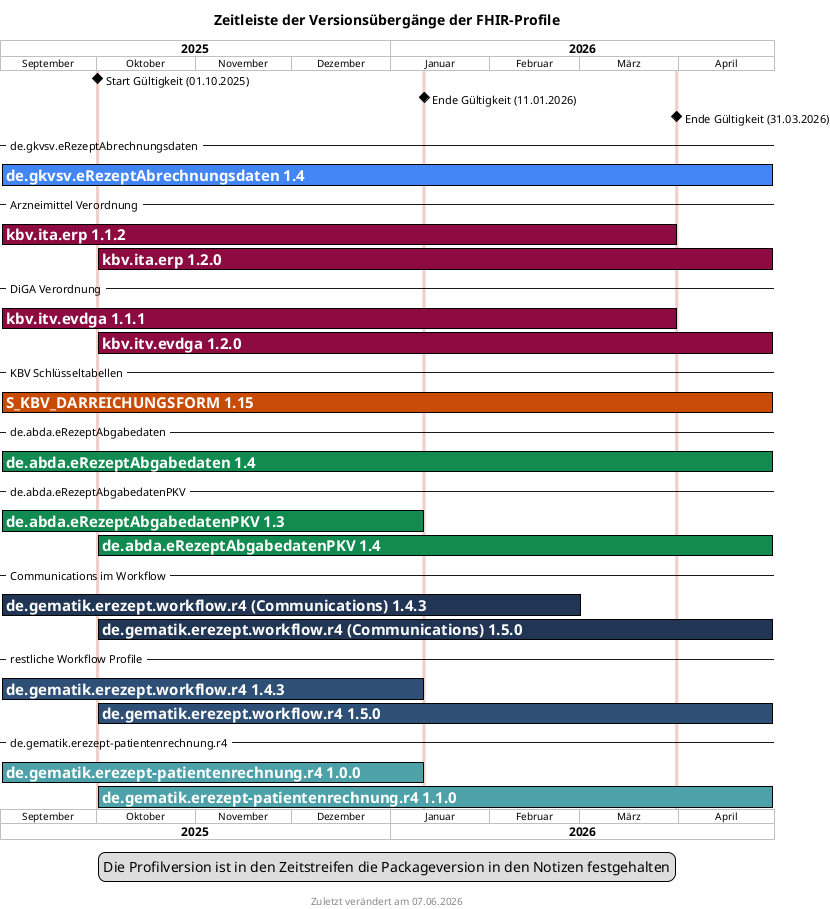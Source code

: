 @startgantt fhir_version_timeline
language de
' Define color variables
!define gkvcolor #4285f4
!define kbvcolor #8D0B41
!define kbvcolor_st #c84c05
!define davcolor #118B50
!define gematikcolor #2E5077
!define gematikcolor_com #213555
!define gematikcolor_2 #4DA1A9
!define gematikcolor_backup #95190C
!define datelinecolor #EFD0CA
!define separatorcolor #EFD0CA
 
<style>
ganttDiagram {
   task {
      BackGroundColor GreenYellow
      LineColor Green
      FontColor white
      FontSize 15
      FontStyle bold
   }
   undone {
      BackGroundColor #F9C22E
      FontColor black
      FontSize 15
      FontStyle bold    
   }
}
</style>
title Zeitleiste der Versionsübergänge der FHIR-Profile
footer Zuletzt verändert am %date("dd.MM.yyyy")
 
projectscale monthly zoom 3
Project starts 2025-09-01
 
2025-10-01 is colored datelinecolor 
2026-01-11 is colored datelinecolor 
2026-03-31 is colored datelinecolor
 
[Start Gültigkeit (01.10.2025)] happens on 2025-10-01
[Ende Gültigkeit (11.01.2026)] happens on 2026-01-11
[Ende Gültigkeit (31.03.2026)] happens on 2026-03-31
 
-- de.gkvsv.eRezeptAbrechnungsdaten --
[de.gkvsv.eRezeptAbrechnungsdaten 1.4] starts 2025-09-01 and ends 2026-04-30
[de.gkvsv.eRezeptAbrechnungsdaten 1.4] is colored in gkvcolor/black
 
-- Arzneimittel Verordnung --
 
[kbv.ita.erp 1.1.2] starts 2025-09-01 and ends 2026-03-31
[kbv.ita.erp 1.1.2] is colored in kbvcolor/black 
[kbv.ita.erp 1.2.0] starts 2025-10-01 and ends 2026-04-30
[kbv.ita.erp 1.2.0] is colored in kbvcolor/black
 
-- DiGA Verordnung --
 
[kbv.itv.evdga 1.1.1] starts 2025-09-01 and ends 2026-03-31
[kbv.itv.evdga 1.1.1] is colored in kbvcolor/black 
[kbv.itv.evdga 1.2.0] starts 2025-10-01 and ends 2026-04-30
[kbv.itv.evdga 1.2.0] is colored in kbvcolor/black
 
-- KBV Schlüsseltabellen --
[S_KBV_DARREICHUNGSFORM 1.15] starts 2025-09-01 and ends 2026-04-30
[S_KBV_DARREICHUNGSFORM 1.15] is colored in kbvcolor_st/black
 
-- de.abda.eRezeptAbgabedaten --
[de.abda.eRezeptAbgabedaten 1.4] starts 2025-09-01 and ends 2026-04-30
[de.abda.eRezeptAbgabedaten 1.4] is colored in davcolor/black
 
-- de.abda.eRezeptAbgabedatenPKV --
[de.abda.eRezeptAbgabedatenPKV 1.3] starts 2025-09-01 and ends 2026-01-11
[de.abda.eRezeptAbgabedatenPKV 1.3] is colored in davcolor/black 
[de.abda.eRezeptAbgabedatenPKV 1.4] starts 2025-10-01 and ends 2026-04-30
[de.abda.eRezeptAbgabedatenPKV 1.4] is colored in davcolor/black
 
-- Communications im Workflow --
 
[de.gematik.erezept.workflow.r4 (Communications) 1.4.3] starts 2025-09-01 and ends 2026-03-01
' [de.gematik.erezept.workflow.r4 (Communications) 1.4.3] is 0% complete
[de.gematik.erezept.workflow.r4 (Communications) 1.4.3] is colored in gematikcolor_com/black
[de.gematik.erezept.workflow.r4 (Communications) 1.5.0] starts 2025-10-01 and ends 2026-04-30
[de.gematik.erezept.workflow.r4 (Communications) 1.5.0] is colored in gematikcolor_com/black
 
-- restliche Workflow Profile --
[de.gematik.erezept.workflow.r4 1.4.3] starts 2025-09-01 and ends 2026-01-11
[de.gematik.erezept.workflow.r4 1.4.3] is colored in gematikcolor/black
[de.gematik.erezept.workflow.r4 1.5.0] starts 2025-10-01 and ends 2026-04-30
[de.gematik.erezept.workflow.r4 1.5.0] is colored in gematikcolor/black
 
-- de.gematik.erezept-patientenrechnung.r4 --
[de.gematik.erezept-patientenrechnung.r4 1.0.0] starts 2025-09-01 and ends 2026-01-11
[de.gematik.erezept-patientenrechnung.r4 1.0.0] is colored in gematikcolor_2/black
[de.gematik.erezept-patientenrechnung.r4 1.1.0] starts 2025-10-01 and ends 2026-04-30
[de.gematik.erezept-patientenrechnung.r4 1.1.0] is colored in gematikcolor_2/black
 
legend
Die Profilversion ist in den Zeitstreifen die Packageversion in den Notizen festgehalten
end legend
 
@endgantt